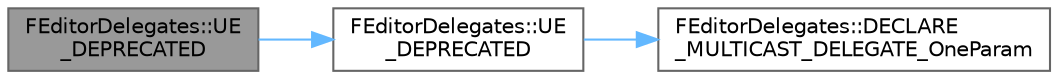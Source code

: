 digraph "FEditorDelegates::UE_DEPRECATED"
{
 // INTERACTIVE_SVG=YES
 // LATEX_PDF_SIZE
  bgcolor="transparent";
  edge [fontname=Helvetica,fontsize=10,labelfontname=Helvetica,labelfontsize=10];
  node [fontname=Helvetica,fontsize=10,shape=box,height=0.2,width=0.4];
  rankdir="LR";
  Node1 [id="Node000001",label="FEditorDelegates::UE\l_DEPRECATED",height=0.2,width=0.4,color="gray40", fillcolor="grey60", style="filled", fontcolor="black",tooltip="Called when an editor mode ID is being exited."];
  Node1 -> Node2 [id="edge1_Node000001_Node000002",color="steelblue1",style="solid",tooltip=" "];
  Node2 [id="Node000002",label="FEditorDelegates::UE\l_DEPRECATED",height=0.2,width=0.4,color="grey40", fillcolor="white", style="filled",URL="$d3/db4/structFEditorDelegates.html#a3eaf906e9ccfeea7c7c50442a9c646aa",tooltip="delegate type for when a user requests to delete certain assets... It allows the addition of secondar..."];
  Node2 -> Node3 [id="edge2_Node000002_Node000003",color="steelblue1",style="solid",tooltip=" "];
  Node3 [id="Node000003",label="FEditorDelegates::DECLARE\l_MULTICAST_DELEGATE_OneParam",height=0.2,width=0.4,color="grey40", fillcolor="white", style="filled",URL="$d3/db4/structFEditorDelegates.html#af0f8c3b0b935aa9d09b8b1b530cce2f4",tooltip="delegate type for map change events ( Params: uint32 MapChangeFlags (MapChangeEventFlags) )"];
}
